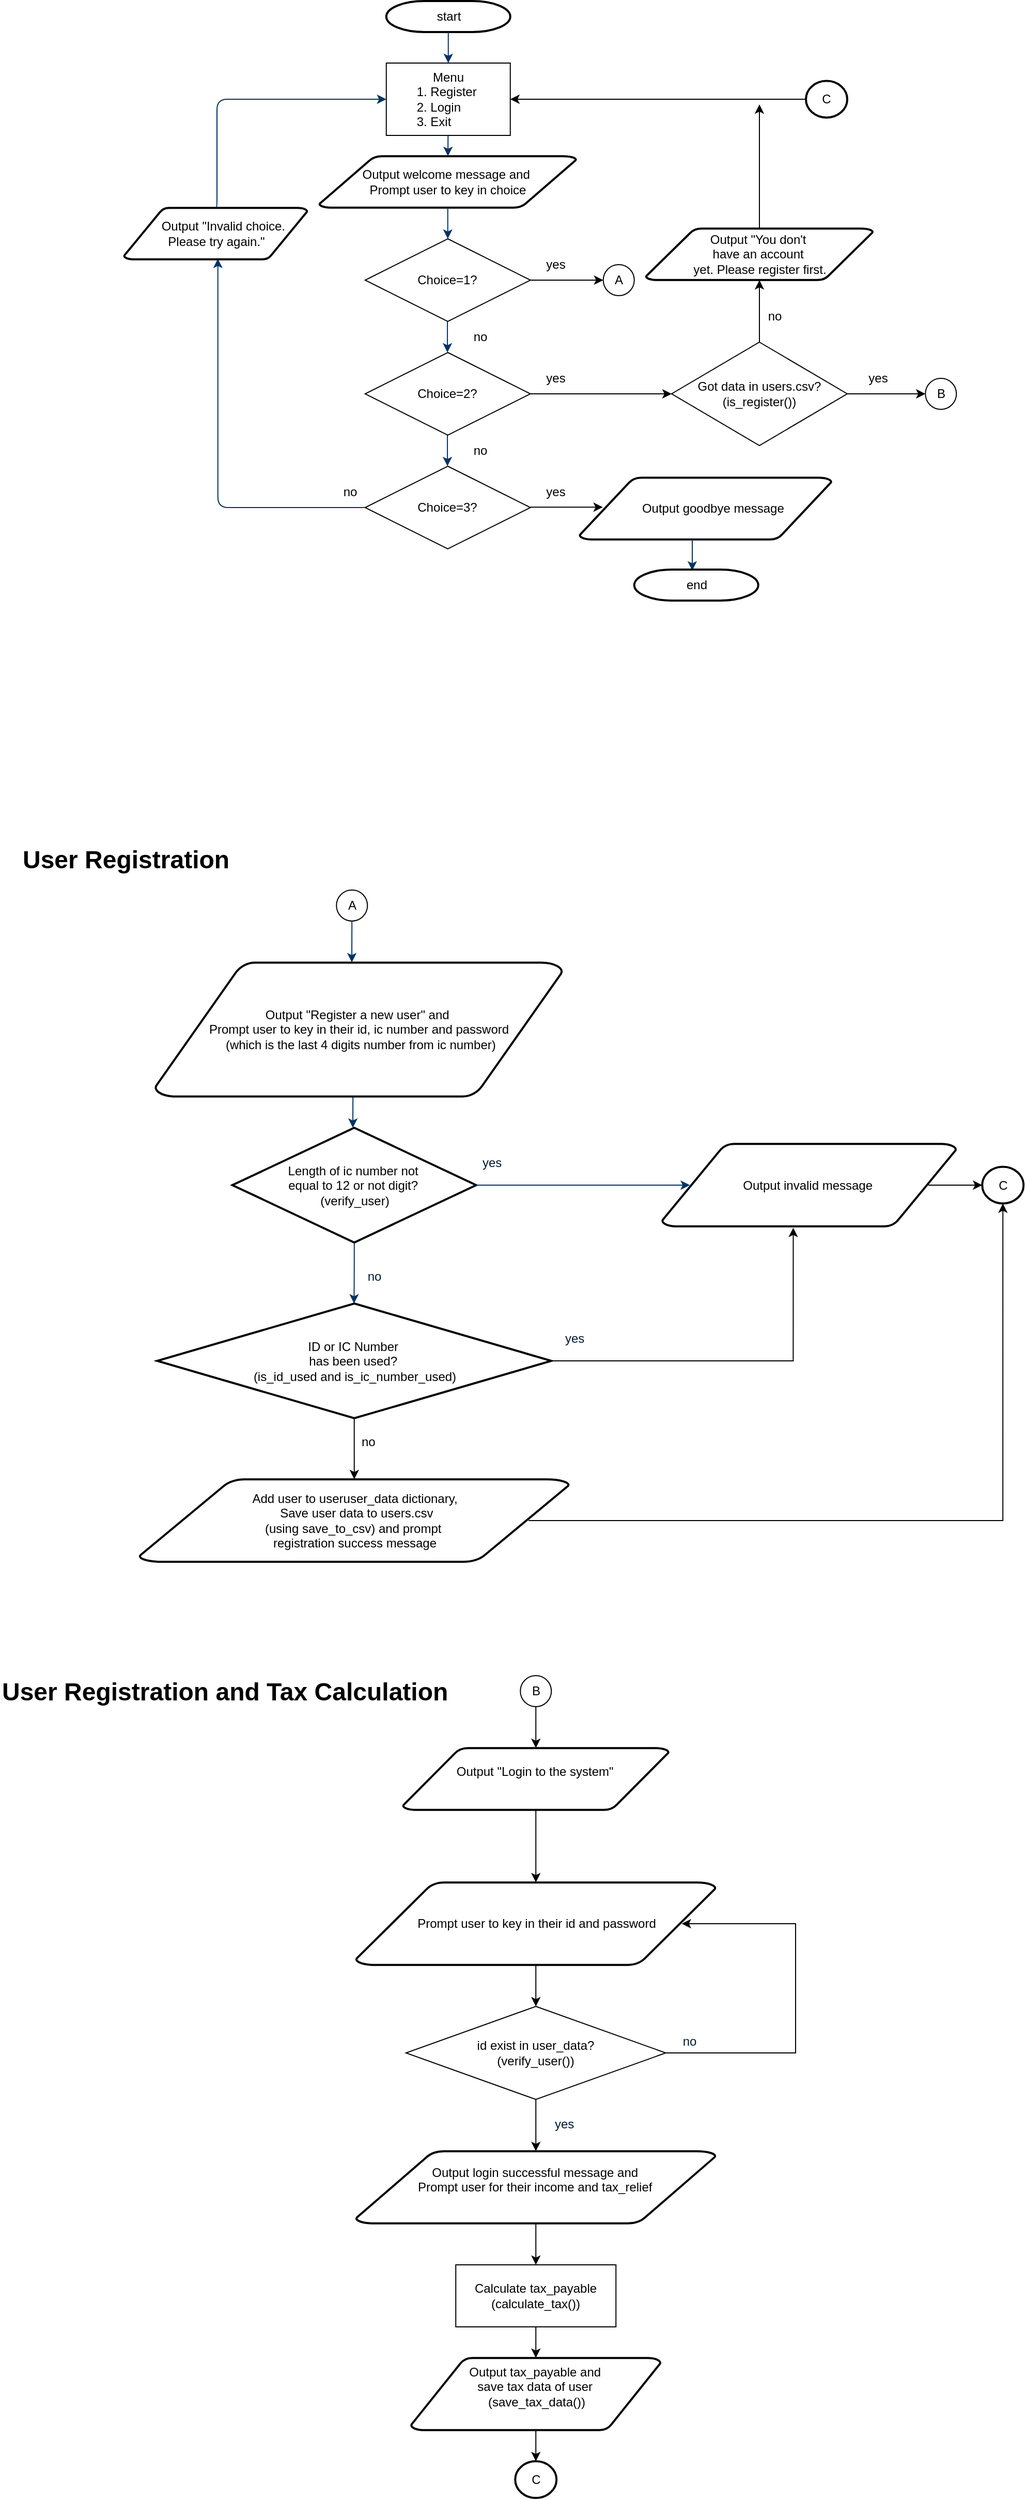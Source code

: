 <mxfile version="24.5.2" type="github">
  <diagram id="6a731a19-8d31-9384-78a2-239565b7b9f0" name="Page-1">
    <mxGraphModel dx="1105" dy="558" grid="1" gridSize="10" guides="1" tooltips="1" connect="1" arrows="1" fold="1" page="1" pageScale="1" pageWidth="1169" pageHeight="827" background="none" math="0" shadow="0">
      <root>
        <mxCell id="0" />
        <mxCell id="1" parent="0" />
        <mxCell id="2" value="start" style="shape=mxgraph.flowchart.terminator;strokeWidth=2;gradientColor=none;gradientDirection=north;fontStyle=0;html=1;" parent="1" vertex="1">
          <mxGeometry x="403.87" y="60" width="120" height="30" as="geometry" />
        </mxCell>
        <mxCell id="3" value="Output welcome message and&amp;nbsp;&lt;div&gt;Prompt user to key in choice&lt;/div&gt;" style="shape=mxgraph.flowchart.data;strokeWidth=2;gradientColor=none;gradientDirection=north;fontStyle=0;html=1;" parent="1" vertex="1">
          <mxGeometry x="338.87" y="210" width="249" height="50" as="geometry" />
        </mxCell>
        <mxCell id="5" value="&amp;nbsp; &amp;nbsp; Output goodbye message" style="shape=mxgraph.flowchart.data;strokeWidth=2;gradientColor=none;gradientDirection=north;fontStyle=0;html=1;" parent="1" vertex="1">
          <mxGeometry x="590.81" y="521" width="244.13" height="60" as="geometry" />
        </mxCell>
        <mxCell id="7" style="fontStyle=1;strokeColor=#003366;strokeWidth=1;html=1;" parent="1" source="pUNhMT0Biq_8a-LcoQYF-55" target="3" edge="1">
          <mxGeometry relative="1" as="geometry" />
        </mxCell>
        <mxCell id="8" style="fontStyle=1;strokeColor=#003366;strokeWidth=1;html=1;entryX=0.5;entryY=0;entryDx=0;entryDy=0;" parent="1" source="3" target="pUNhMT0Biq_8a-LcoQYF-57" edge="1">
          <mxGeometry relative="1" as="geometry" />
        </mxCell>
        <mxCell id="12" value="" style="edgeStyle=elbowEdgeStyle;elbow=horizontal;fontColor=#001933;fontStyle=1;strokeColor=#003366;strokeWidth=1;html=1;entryX=0;entryY=0.5;entryDx=0;entryDy=0;exitX=0.5;exitY=0;exitDx=0;exitDy=0;exitPerimeter=0;" parent="1" source="pUNhMT0Biq_8a-LcoQYF-81" target="pUNhMT0Biq_8a-LcoQYF-55" edge="1">
          <mxGeometry width="100" height="100" as="geometry">
            <mxPoint x="245.12" y="260" as="sourcePoint" />
            <mxPoint x="462.87" y="620" as="targetPoint" />
            <Array as="points">
              <mxPoint x="240" y="200" />
            </Array>
          </mxGeometry>
        </mxCell>
        <mxCell id="25" value="" style="edgeStyle=elbowEdgeStyle;elbow=horizontal;fontStyle=1;strokeColor=#003366;strokeWidth=1;html=1;" parent="1" edge="1">
          <mxGeometry width="100" height="100" as="geometry">
            <mxPoint x="370.63" y="940" as="sourcePoint" />
            <mxPoint x="370.63" y="990" as="targetPoint" />
          </mxGeometry>
        </mxCell>
        <mxCell id="28" value="Length of ic number not&amp;nbsp;&lt;div&gt;equal to 12 or not digit?&amp;nbsp;&lt;br&gt;&lt;div&gt;(verify_user)&lt;/div&gt;&lt;/div&gt;" style="shape=mxgraph.flowchart.decision;strokeWidth=2;gradientColor=none;gradientDirection=north;fontStyle=0;html=1;" parent="1" vertex="1">
          <mxGeometry x="254.88" y="1150" width="236" height="111" as="geometry" />
        </mxCell>
        <mxCell id="30" value="" style="edgeStyle=elbowEdgeStyle;elbow=horizontal;exitX=0.5;exitY=1;exitPerimeter=0;fontStyle=1;strokeColor=#003366;strokeWidth=1;html=1;" parent="1" target="28" edge="1">
          <mxGeometry width="100" height="100" as="geometry">
            <mxPoint x="371.63" y="1109.5" as="sourcePoint" />
            <mxPoint x="150.63" y="-49" as="targetPoint" />
          </mxGeometry>
        </mxCell>
        <mxCell id="33" value="" style="edgeStyle=elbowEdgeStyle;elbow=vertical;exitX=1;exitY=0.5;exitPerimeter=0;fontStyle=1;strokeColor=#003366;strokeWidth=1;html=1;exitDx=0;exitDy=0;entryX=0.095;entryY=0.5;entryDx=0;entryDy=0;entryPerimeter=0;" parent="1" source="28" target="pUNhMT0Biq_8a-LcoQYF-92" edge="1">
          <mxGeometry width="100" height="100" as="geometry">
            <mxPoint x="50.63" y="51" as="sourcePoint" />
            <mxPoint x="570.63" y="1205" as="targetPoint" />
            <Array as="points" />
          </mxGeometry>
        </mxCell>
        <mxCell id="35" value="" style="edgeStyle=elbowEdgeStyle;elbow=vertical;exitX=0.5;exitY=1;exitPerimeter=0;fontColor=#001933;fontStyle=1;strokeColor=#003366;strokeWidth=1;html=1;" parent="1" source="28" edge="1">
          <mxGeometry width="100" height="100" as="geometry">
            <mxPoint x="50.63" y="51" as="sourcePoint" />
            <mxPoint x="372.63" y="1320" as="targetPoint" />
          </mxGeometry>
        </mxCell>
        <mxCell id="pUNhMT0Biq_8a-LcoQYF-108" value="" style="edgeStyle=orthogonalEdgeStyle;rounded=0;orthogonalLoop=1;jettySize=auto;html=1;exitX=0.905;exitY=0.5;exitDx=0;exitDy=0;exitPerimeter=0;entryX=0.5;entryY=1;entryDx=0;entryDy=0;" edge="1" parent="1" source="38" target="pUNhMT0Biq_8a-LcoQYF-96">
          <mxGeometry relative="1" as="geometry">
            <mxPoint x="720.135" y="1530" as="targetPoint" />
          </mxGeometry>
        </mxCell>
        <mxCell id="38" value="Add user to useruser_data dictionary,&lt;div&gt;&amp;nbsp;Save user data to users.csv&lt;div&gt;(using save_to_csv) and prompt&amp;nbsp;&lt;/div&gt;&lt;div&gt;registration success message&lt;/div&gt;&lt;/div&gt;" style="shape=mxgraph.flowchart.data;strokeWidth=2;gradientColor=none;gradientDirection=north;fontStyle=0;html=1;" parent="1" vertex="1">
          <mxGeometry x="164.63" y="1490" width="416.51" height="80" as="geometry" />
        </mxCell>
        <mxCell id="46" value="no" style="text;fontStyle=0;html=1;strokeColor=none;gradientColor=none;fillColor=none;strokeWidth=2;" parent="1" vertex="1">
          <mxGeometry x="431.13" y="1044.25" width="40" height="26" as="geometry" />
        </mxCell>
        <mxCell id="47" value="yes" style="text;fontColor=#001933;fontStyle=0;html=1;strokeColor=none;gradientColor=none;fillColor=none;strokeWidth=2;" parent="1" vertex="1">
          <mxGeometry x="494.5" y="1170" width="40" height="26" as="geometry" />
        </mxCell>
        <mxCell id="48" value="no" style="text;fontColor=#001933;fontStyle=0;html=1;strokeColor=none;gradientColor=none;fillColor=none;strokeWidth=2;align=center;" parent="1" vertex="1">
          <mxGeometry x="371.63" y="1280" width="40" height="26" as="geometry" />
        </mxCell>
        <mxCell id="55" value="no" style="text;fontStyle=0;html=1;strokeColor=none;gradientColor=none;fillColor=none;strokeWidth=2;" parent="1" vertex="1">
          <mxGeometry x="378.13" y="1440" width="40" height="26" as="geometry" />
        </mxCell>
        <mxCell id="pUNhMT0Biq_8a-LcoQYF-56" value="" style="fontStyle=1;strokeColor=#003366;strokeWidth=1;html=1;" edge="1" parent="1" source="2" target="pUNhMT0Biq_8a-LcoQYF-55">
          <mxGeometry relative="1" as="geometry">
            <mxPoint x="463.87" y="90" as="sourcePoint" />
            <mxPoint x="463.87" y="130" as="targetPoint" />
          </mxGeometry>
        </mxCell>
        <mxCell id="pUNhMT0Biq_8a-LcoQYF-55" value="Menu&lt;div&gt;1. Register&amp;nbsp;&lt;/div&gt;&lt;div style=&quot;text-align: left;&quot;&gt;2. Login&lt;/div&gt;&lt;div style=&quot;text-align: left;&quot;&gt;3. Exit&lt;/div&gt;" style="rounded=0;whiteSpace=wrap;html=1;align=center;" vertex="1" parent="1">
          <mxGeometry x="403.87" y="120" width="120" height="70" as="geometry" />
        </mxCell>
        <mxCell id="pUNhMT0Biq_8a-LcoQYF-58" value="" style="edgeStyle=orthogonalEdgeStyle;rounded=0;orthogonalLoop=1;jettySize=auto;html=1;" edge="1" parent="1" source="pUNhMT0Biq_8a-LcoQYF-57" target="pUNhMT0Biq_8a-LcoQYF-59">
          <mxGeometry relative="1" as="geometry">
            <mxPoint x="613.87" y="330.483" as="targetPoint" />
          </mxGeometry>
        </mxCell>
        <mxCell id="pUNhMT0Biq_8a-LcoQYF-57" value="Choice=1?" style="rhombus;whiteSpace=wrap;html=1;" vertex="1" parent="1">
          <mxGeometry x="383.37" y="290" width="160" height="80" as="geometry" />
        </mxCell>
        <mxCell id="pUNhMT0Biq_8a-LcoQYF-59" value="A" style="ellipse;whiteSpace=wrap;html=1;aspect=fixed;" vertex="1" parent="1">
          <mxGeometry x="613.87" y="315" width="30" height="30" as="geometry" />
        </mxCell>
        <mxCell id="pUNhMT0Biq_8a-LcoQYF-61" value="yes" style="text;html=1;align=center;verticalAlign=middle;whiteSpace=wrap;rounded=0;" vertex="1" parent="1">
          <mxGeometry x="537.87" y="300" width="60" height="30" as="geometry" />
        </mxCell>
        <mxCell id="pUNhMT0Biq_8a-LcoQYF-62" value="no" style="text;html=1;align=center;verticalAlign=middle;whiteSpace=wrap;rounded=0;" vertex="1" parent="1">
          <mxGeometry x="464.87" y="370" width="60" height="30" as="geometry" />
        </mxCell>
        <mxCell id="pUNhMT0Biq_8a-LcoQYF-63" style="fontStyle=1;strokeColor=#003366;strokeWidth=1;html=1;entryX=0.5;entryY=0;entryDx=0;entryDy=0;" edge="1" parent="1">
          <mxGeometry relative="1" as="geometry">
            <mxPoint x="463.03" y="370" as="sourcePoint" />
            <mxPoint x="463.03" y="400" as="targetPoint" />
          </mxGeometry>
        </mxCell>
        <mxCell id="pUNhMT0Biq_8a-LcoQYF-64" value="" style="edgeStyle=orthogonalEdgeStyle;rounded=0;orthogonalLoop=1;jettySize=auto;html=1;entryX=0;entryY=0.5;entryDx=0;entryDy=0;exitX=0;exitY=1;exitDx=0;exitDy=0;" edge="1" parent="1" target="pUNhMT0Biq_8a-LcoQYF-115" source="pUNhMT0Biq_8a-LcoQYF-66">
          <mxGeometry relative="1" as="geometry">
            <mxPoint x="543.87" y="440" as="sourcePoint" />
            <mxPoint x="613.87" y="440.483" as="targetPoint" />
            <Array as="points">
              <mxPoint x="580" y="440" />
              <mxPoint x="580" y="440" />
            </Array>
          </mxGeometry>
        </mxCell>
        <mxCell id="pUNhMT0Biq_8a-LcoQYF-65" value="B" style="ellipse;whiteSpace=wrap;html=1;aspect=fixed;" vertex="1" parent="1">
          <mxGeometry x="925.63" y="425" width="30" height="30" as="geometry" />
        </mxCell>
        <mxCell id="pUNhMT0Biq_8a-LcoQYF-66" value="yes" style="text;html=1;align=center;verticalAlign=middle;whiteSpace=wrap;rounded=0;" vertex="1" parent="1">
          <mxGeometry x="537.87" y="410" width="60" height="30" as="geometry" />
        </mxCell>
        <mxCell id="pUNhMT0Biq_8a-LcoQYF-67" value="no" style="text;html=1;align=center;verticalAlign=middle;whiteSpace=wrap;rounded=0;" vertex="1" parent="1">
          <mxGeometry x="464.87" y="480" width="60" height="30" as="geometry" />
        </mxCell>
        <mxCell id="pUNhMT0Biq_8a-LcoQYF-68" style="fontStyle=1;strokeColor=#003366;strokeWidth=1;html=1;entryX=0.5;entryY=0;entryDx=0;entryDy=0;" edge="1" parent="1">
          <mxGeometry relative="1" as="geometry">
            <mxPoint x="463.03" y="480" as="sourcePoint" />
            <mxPoint x="463.03" y="510" as="targetPoint" />
          </mxGeometry>
        </mxCell>
        <mxCell id="pUNhMT0Biq_8a-LcoQYF-69" value="Choice=2?" style="rhombus;whiteSpace=wrap;html=1;" vertex="1" parent="1">
          <mxGeometry x="383.37" y="400" width="160" height="80" as="geometry" />
        </mxCell>
        <mxCell id="pUNhMT0Biq_8a-LcoQYF-70" value="Choice=3?" style="rhombus;whiteSpace=wrap;html=1;" vertex="1" parent="1">
          <mxGeometry x="383.37" y="510" width="160" height="80" as="geometry" />
        </mxCell>
        <mxCell id="pUNhMT0Biq_8a-LcoQYF-71" value="" style="edgeStyle=orthogonalEdgeStyle;rounded=0;orthogonalLoop=1;jettySize=auto;html=1;" edge="1" parent="1">
          <mxGeometry relative="1" as="geometry">
            <mxPoint x="543.37" y="549.66" as="sourcePoint" />
            <mxPoint x="613.37" y="549.66" as="targetPoint" />
          </mxGeometry>
        </mxCell>
        <mxCell id="pUNhMT0Biq_8a-LcoQYF-74" value="yes" style="text;html=1;align=center;verticalAlign=middle;whiteSpace=wrap;rounded=0;" vertex="1" parent="1">
          <mxGeometry x="537.87" y="520" width="60" height="30" as="geometry" />
        </mxCell>
        <mxCell id="pUNhMT0Biq_8a-LcoQYF-76" value="no" style="text;html=1;align=center;verticalAlign=middle;whiteSpace=wrap;rounded=0;" vertex="1" parent="1">
          <mxGeometry x="338.87" y="520" width="60" height="30" as="geometry" />
        </mxCell>
        <mxCell id="pUNhMT0Biq_8a-LcoQYF-79" style="fontStyle=1;strokeColor=#003366;strokeWidth=1;html=1;entryX=0.5;entryY=0;entryDx=0;entryDy=0;" edge="1" parent="1">
          <mxGeometry relative="1" as="geometry">
            <mxPoint x="700" y="581" as="sourcePoint" />
            <mxPoint x="700" y="611" as="targetPoint" />
          </mxGeometry>
        </mxCell>
        <mxCell id="pUNhMT0Biq_8a-LcoQYF-80" value="end" style="shape=mxgraph.flowchart.terminator;strokeWidth=2;gradientColor=none;gradientDirection=north;fontStyle=0;html=1;" vertex="1" parent="1">
          <mxGeometry x="643.87" y="610" width="120" height="30" as="geometry" />
        </mxCell>
        <mxCell id="pUNhMT0Biq_8a-LcoQYF-82" value="" style="edgeStyle=elbowEdgeStyle;elbow=horizontal;fontColor=#001933;fontStyle=1;strokeColor=#003366;strokeWidth=1;html=1;exitX=0;exitY=0.5;exitDx=0;exitDy=0;entryX=0.474;entryY=0.986;entryDx=0;entryDy=0;entryPerimeter=0;" edge="1" parent="1" source="pUNhMT0Biq_8a-LcoQYF-70">
          <mxGeometry width="100" height="100" as="geometry">
            <mxPoint x="383.87" y="550" as="sourcePoint" />
            <mxPoint x="240.505" y="309.3" as="targetPoint" />
            <Array as="points">
              <mxPoint x="240.87" y="470" />
            </Array>
          </mxGeometry>
        </mxCell>
        <mxCell id="pUNhMT0Biq_8a-LcoQYF-81" value="&amp;nbsp; &amp;nbsp; &amp;nbsp;Output &quot;Invalid choice.&amp;nbsp;&lt;div&gt;Please try again.&quot;&lt;/div&gt;" style="shape=mxgraph.flowchart.data;strokeWidth=2;gradientColor=none;gradientDirection=north;fontStyle=0;html=1;" vertex="1" parent="1">
          <mxGeometry x="150" y="260" width="177.5" height="50" as="geometry" />
        </mxCell>
        <mxCell id="pUNhMT0Biq_8a-LcoQYF-83" value="A" style="ellipse;whiteSpace=wrap;html=1;aspect=fixed;" vertex="1" parent="1">
          <mxGeometry x="355.63" y="920" width="30" height="30" as="geometry" />
        </mxCell>
        <mxCell id="pUNhMT0Biq_8a-LcoQYF-84" value="&lt;h1 style=&quot;margin-top: 0px;&quot;&gt;User Registration&lt;/h1&gt;&lt;p&gt;&lt;br&gt;&lt;/p&gt;" style="text;html=1;whiteSpace=wrap;overflow=hidden;rounded=0;" vertex="1" parent="1">
          <mxGeometry x="50" y="870" width="210" height="40" as="geometry" />
        </mxCell>
        <mxCell id="pUNhMT0Biq_8a-LcoQYF-85" value="Output &quot;Register a new user&quot; and&amp;nbsp;&lt;div&gt;Prompt user to key in their id, ic number and password&lt;/div&gt;&lt;div&gt;&amp;nbsp;(which is the last 4 digits number from ic number)&lt;/div&gt;" style="shape=mxgraph.flowchart.data;strokeWidth=2;gradientColor=none;gradientDirection=north;fontStyle=0;html=1;" vertex="1" parent="1">
          <mxGeometry x="180" y="990" width="394.5" height="130" as="geometry" />
        </mxCell>
        <mxCell id="pUNhMT0Biq_8a-LcoQYF-102" value="" style="edgeStyle=orthogonalEdgeStyle;rounded=0;orthogonalLoop=1;jettySize=auto;html=1;exitX=0.905;exitY=0.5;exitDx=0;exitDy=0;exitPerimeter=0;" edge="1" parent="1" source="pUNhMT0Biq_8a-LcoQYF-92" target="pUNhMT0Biq_8a-LcoQYF-96">
          <mxGeometry relative="1" as="geometry" />
        </mxCell>
        <mxCell id="pUNhMT0Biq_8a-LcoQYF-92" value="Output invalid message&amp;nbsp;" style="shape=mxgraph.flowchart.data;strokeWidth=2;gradientColor=none;gradientDirection=north;fontStyle=0;html=1;" vertex="1" parent="1">
          <mxGeometry x="670.63" y="1165.5" width="285" height="80" as="geometry" />
        </mxCell>
        <mxCell id="pUNhMT0Biq_8a-LcoQYF-103" value="" style="edgeStyle=orthogonalEdgeStyle;rounded=0;orthogonalLoop=1;jettySize=auto;html=1;entryX=0.446;entryY=1.015;entryDx=0;entryDy=0;entryPerimeter=0;" edge="1" parent="1" source="pUNhMT0Biq_8a-LcoQYF-93" target="pUNhMT0Biq_8a-LcoQYF-92">
          <mxGeometry relative="1" as="geometry" />
        </mxCell>
        <mxCell id="pUNhMT0Biq_8a-LcoQYF-104" value="" style="edgeStyle=orthogonalEdgeStyle;rounded=0;orthogonalLoop=1;jettySize=auto;html=1;entryX=0.5;entryY=0;entryDx=0;entryDy=0;entryPerimeter=0;" edge="1" parent="1" source="pUNhMT0Biq_8a-LcoQYF-93" target="38">
          <mxGeometry relative="1" as="geometry" />
        </mxCell>
        <mxCell id="pUNhMT0Biq_8a-LcoQYF-93" value="ID or IC Number&amp;nbsp;&lt;div&gt;has been used?&amp;nbsp;&lt;/div&gt;&lt;div&gt;(is_id_used and is_ic_number_used)&lt;/div&gt;" style="shape=mxgraph.flowchart.decision;strokeWidth=2;gradientColor=none;gradientDirection=north;fontStyle=0;html=1;" vertex="1" parent="1">
          <mxGeometry x="182.13" y="1320" width="381.5" height="111" as="geometry" />
        </mxCell>
        <mxCell id="pUNhMT0Biq_8a-LcoQYF-96" value="C" style="ellipse;whiteSpace=wrap;html=1;strokeWidth=2;gradientColor=none;gradientDirection=north;fontStyle=0;" vertex="1" parent="1">
          <mxGeometry x="980.63" y="1187.75" width="40" height="35.5" as="geometry" />
        </mxCell>
        <mxCell id="pUNhMT0Biq_8a-LcoQYF-99" value="" style="edgeStyle=orthogonalEdgeStyle;rounded=0;orthogonalLoop=1;jettySize=auto;html=1;" edge="1" parent="1" source="pUNhMT0Biq_8a-LcoQYF-98" target="pUNhMT0Biq_8a-LcoQYF-55">
          <mxGeometry relative="1" as="geometry" />
        </mxCell>
        <mxCell id="pUNhMT0Biq_8a-LcoQYF-98" value="C" style="ellipse;whiteSpace=wrap;html=1;strokeWidth=2;gradientColor=none;gradientDirection=north;fontStyle=0;" vertex="1" parent="1">
          <mxGeometry x="810" y="137.25" width="40" height="35.5" as="geometry" />
        </mxCell>
        <mxCell id="pUNhMT0Biq_8a-LcoQYF-100" value="yes" style="text;fontColor=#001933;fontStyle=0;html=1;strokeColor=none;gradientColor=none;fillColor=none;strokeWidth=2;" vertex="1" parent="1">
          <mxGeometry x="574.5" y="1340" width="40" height="30" as="geometry" />
        </mxCell>
        <mxCell id="pUNhMT0Biq_8a-LcoQYF-110" value="B" style="ellipse;whiteSpace=wrap;html=1;aspect=fixed;" vertex="1" parent="1">
          <mxGeometry x="533.62" y="1680" width="30" height="30" as="geometry" />
        </mxCell>
        <mxCell id="pUNhMT0Biq_8a-LcoQYF-112" value="" style="endArrow=classic;html=1;rounded=0;exitX=0.5;exitY=1;exitDx=0;exitDy=0;entryX=0.5;entryY=0;entryDx=0;entryDy=0;entryPerimeter=0;" edge="1" parent="1" source="pUNhMT0Biq_8a-LcoQYF-110" target="pUNhMT0Biq_8a-LcoQYF-126">
          <mxGeometry width="50" height="50" relative="1" as="geometry">
            <mxPoint x="530" y="2110" as="sourcePoint" />
            <mxPoint x="550" y="1880" as="targetPoint" />
          </mxGeometry>
        </mxCell>
        <mxCell id="pUNhMT0Biq_8a-LcoQYF-113" value="&amp;nbsp;&lt;div&gt;Prompt user to key in their id and password&lt;/div&gt;&lt;div&gt;&lt;br&gt;&lt;/div&gt;" style="shape=mxgraph.flowchart.data;strokeWidth=2;gradientColor=none;gradientDirection=north;fontStyle=0;html=1;" vertex="1" parent="1">
          <mxGeometry x="374.31" y="1880" width="348.62" height="80" as="geometry" />
        </mxCell>
        <mxCell id="pUNhMT0Biq_8a-LcoQYF-115" value="Got data in users.csv? (is_register())" style="rhombus;whiteSpace=wrap;html=1;" vertex="1" parent="1">
          <mxGeometry x="680" y="390" width="170" height="100" as="geometry" />
        </mxCell>
        <mxCell id="pUNhMT0Biq_8a-LcoQYF-116" value="" style="endArrow=classic;html=1;rounded=0;entryX=0;entryY=0.5;entryDx=0;entryDy=0;exitX=1;exitY=0.5;exitDx=0;exitDy=0;" edge="1" parent="1" source="pUNhMT0Biq_8a-LcoQYF-115" target="pUNhMT0Biq_8a-LcoQYF-65">
          <mxGeometry width="50" height="50" relative="1" as="geometry">
            <mxPoint x="520" y="450" as="sourcePoint" />
            <mxPoint x="570" y="400" as="targetPoint" />
          </mxGeometry>
        </mxCell>
        <mxCell id="pUNhMT0Biq_8a-LcoQYF-117" value="yes" style="text;html=1;align=center;verticalAlign=middle;whiteSpace=wrap;rounded=0;" vertex="1" parent="1">
          <mxGeometry x="850" y="410" width="60" height="30" as="geometry" />
        </mxCell>
        <mxCell id="pUNhMT0Biq_8a-LcoQYF-119" value="Output &quot;You don&#39;t&amp;nbsp;&lt;div&gt;have an account&amp;nbsp;&lt;div&gt;yet. Please register first.&lt;/div&gt;&lt;/div&gt;" style="shape=mxgraph.flowchart.data;strokeWidth=2;gradientColor=none;gradientDirection=north;fontStyle=0;html=1;" vertex="1" parent="1">
          <mxGeometry x="655" y="280" width="220" height="50" as="geometry" />
        </mxCell>
        <mxCell id="pUNhMT0Biq_8a-LcoQYF-120" value="" style="endArrow=classic;html=1;rounded=0;entryX=0.5;entryY=1;entryDx=0;entryDy=0;entryPerimeter=0;exitX=0.5;exitY=0;exitDx=0;exitDy=0;" edge="1" parent="1" source="pUNhMT0Biq_8a-LcoQYF-115" target="pUNhMT0Biq_8a-LcoQYF-119">
          <mxGeometry width="50" height="50" relative="1" as="geometry">
            <mxPoint x="530" y="350" as="sourcePoint" />
            <mxPoint x="570" y="300" as="targetPoint" />
          </mxGeometry>
        </mxCell>
        <mxCell id="pUNhMT0Biq_8a-LcoQYF-121" value="no" style="text;html=1;align=center;verticalAlign=middle;whiteSpace=wrap;rounded=0;" vertex="1" parent="1">
          <mxGeometry x="750" y="350" width="60" height="30" as="geometry" />
        </mxCell>
        <mxCell id="pUNhMT0Biq_8a-LcoQYF-122" value="" style="endArrow=classic;html=1;rounded=0;exitX=0.5;exitY=0;exitDx=0;exitDy=0;exitPerimeter=0;" edge="1" parent="1" source="pUNhMT0Biq_8a-LcoQYF-119">
          <mxGeometry width="50" height="50" relative="1" as="geometry">
            <mxPoint x="520" y="350" as="sourcePoint" />
            <mxPoint x="765" y="160" as="targetPoint" />
          </mxGeometry>
        </mxCell>
        <mxCell id="pUNhMT0Biq_8a-LcoQYF-123" value="id exist in user_data?&lt;div&gt;(verify_user())&lt;/div&gt;" style="rhombus;whiteSpace=wrap;html=1;" vertex="1" parent="1">
          <mxGeometry x="422.94" y="2000" width="251.37" height="90" as="geometry" />
        </mxCell>
        <mxCell id="pUNhMT0Biq_8a-LcoQYF-124" value="" style="endArrow=classic;html=1;rounded=0;entryX=0.5;entryY=0;entryDx=0;entryDy=0;exitX=0.5;exitY=1;exitDx=0;exitDy=0;exitPerimeter=0;" edge="1" parent="1" source="pUNhMT0Biq_8a-LcoQYF-113" target="pUNhMT0Biq_8a-LcoQYF-123">
          <mxGeometry width="50" height="50" relative="1" as="geometry">
            <mxPoint x="520" y="2030" as="sourcePoint" />
            <mxPoint x="570" y="1980" as="targetPoint" />
          </mxGeometry>
        </mxCell>
        <mxCell id="pUNhMT0Biq_8a-LcoQYF-125" value="no" style="text;fontColor=#001933;fontStyle=0;html=1;strokeColor=none;gradientColor=none;fillColor=none;strokeWidth=2;align=center;" vertex="1" parent="1">
          <mxGeometry x="677.44" y="2020" width="40" height="26" as="geometry" />
        </mxCell>
        <mxCell id="pUNhMT0Biq_8a-LcoQYF-126" value="Output &quot;Login to the system&quot;&amp;nbsp;&lt;div&gt;&lt;br&gt;&lt;/div&gt;" style="shape=mxgraph.flowchart.data;strokeWidth=2;gradientColor=none;gradientDirection=north;fontStyle=0;html=1;" vertex="1" parent="1">
          <mxGeometry x="419.82" y="1750" width="257.62" height="60" as="geometry" />
        </mxCell>
        <mxCell id="pUNhMT0Biq_8a-LcoQYF-127" value="" style="endArrow=classic;html=1;rounded=0;entryX=0.5;entryY=0;entryDx=0;entryDy=0;entryPerimeter=0;exitX=0.5;exitY=1;exitDx=0;exitDy=0;exitPerimeter=0;" edge="1" parent="1" source="pUNhMT0Biq_8a-LcoQYF-126" target="pUNhMT0Biq_8a-LcoQYF-113">
          <mxGeometry width="50" height="50" relative="1" as="geometry">
            <mxPoint x="520" y="1920" as="sourcePoint" />
            <mxPoint x="570" y="1870" as="targetPoint" />
          </mxGeometry>
        </mxCell>
        <mxCell id="pUNhMT0Biq_8a-LcoQYF-128" value="" style="endArrow=classic;html=1;rounded=0;entryX=0.905;entryY=0.5;entryDx=0;entryDy=0;entryPerimeter=0;exitX=1;exitY=0.5;exitDx=0;exitDy=0;" edge="1" parent="1" source="pUNhMT0Biq_8a-LcoQYF-123" target="pUNhMT0Biq_8a-LcoQYF-113">
          <mxGeometry width="50" height="50" relative="1" as="geometry">
            <mxPoint x="520" y="1920" as="sourcePoint" />
            <mxPoint x="570" y="1870" as="targetPoint" />
            <Array as="points">
              <mxPoint x="800" y="2045" />
              <mxPoint x="800" y="1920" />
            </Array>
          </mxGeometry>
        </mxCell>
        <mxCell id="pUNhMT0Biq_8a-LcoQYF-129" value="yes" style="text;fontColor=#001933;fontStyle=0;html=1;strokeColor=none;gradientColor=none;fillColor=none;strokeWidth=2;" vertex="1" parent="1">
          <mxGeometry x="565" y="2100" width="40" height="30" as="geometry" />
        </mxCell>
        <mxCell id="pUNhMT0Biq_8a-LcoQYF-130" value="&lt;div&gt;Output login successful message and&amp;nbsp;&lt;/div&gt;&lt;div&gt;Prompt user for their income and tax_relief&amp;nbsp;&lt;/div&gt;&lt;div&gt;&lt;br&gt;&lt;/div&gt;" style="shape=mxgraph.flowchart.data;strokeWidth=2;gradientColor=none;gradientDirection=north;fontStyle=0;html=1;" vertex="1" parent="1">
          <mxGeometry x="374.31" y="2140" width="348.62" height="70" as="geometry" />
        </mxCell>
        <mxCell id="pUNhMT0Biq_8a-LcoQYF-131" value="Calculate tax_payable&lt;div&gt;(calculate_tax())&lt;/div&gt;" style="rounded=0;whiteSpace=wrap;html=1;" vertex="1" parent="1">
          <mxGeometry x="471.13" y="2250" width="155" height="60" as="geometry" />
        </mxCell>
        <mxCell id="pUNhMT0Biq_8a-LcoQYF-132" value="" style="endArrow=classic;html=1;rounded=0;entryX=0.5;entryY=0;entryDx=0;entryDy=0;entryPerimeter=0;exitX=0.5;exitY=1;exitDx=0;exitDy=0;" edge="1" parent="1" source="pUNhMT0Biq_8a-LcoQYF-123" target="pUNhMT0Biq_8a-LcoQYF-130">
          <mxGeometry width="50" height="50" relative="1" as="geometry">
            <mxPoint x="520" y="2190" as="sourcePoint" />
            <mxPoint x="570" y="2140" as="targetPoint" />
          </mxGeometry>
        </mxCell>
        <mxCell id="pUNhMT0Biq_8a-LcoQYF-133" value="" style="endArrow=classic;html=1;rounded=0;entryX=0.5;entryY=0;entryDx=0;entryDy=0;exitX=0.5;exitY=1;exitDx=0;exitDy=0;exitPerimeter=0;" edge="1" parent="1" source="pUNhMT0Biq_8a-LcoQYF-130" target="pUNhMT0Biq_8a-LcoQYF-131">
          <mxGeometry width="50" height="50" relative="1" as="geometry">
            <mxPoint x="520" y="2190" as="sourcePoint" />
            <mxPoint x="570" y="2140" as="targetPoint" />
          </mxGeometry>
        </mxCell>
        <mxCell id="pUNhMT0Biq_8a-LcoQYF-134" value="&lt;div&gt;Output tax_payable and&amp;nbsp;&lt;/div&gt;&lt;div&gt;save tax data of user&amp;nbsp;&lt;/div&gt;&lt;div&gt;(save_tax_data())&lt;/div&gt;&lt;div&gt;&lt;br&gt;&lt;/div&gt;" style="shape=mxgraph.flowchart.data;strokeWidth=2;gradientColor=none;gradientDirection=north;fontStyle=0;html=1;" vertex="1" parent="1">
          <mxGeometry x="427.68" y="2340" width="241.87" height="70" as="geometry" />
        </mxCell>
        <mxCell id="pUNhMT0Biq_8a-LcoQYF-136" value="" style="endArrow=classic;html=1;rounded=0;entryX=0.5;entryY=0;entryDx=0;entryDy=0;entryPerimeter=0;exitX=0.5;exitY=1;exitDx=0;exitDy=0;" edge="1" parent="1" source="pUNhMT0Biq_8a-LcoQYF-131" target="pUNhMT0Biq_8a-LcoQYF-134">
          <mxGeometry width="50" height="50" relative="1" as="geometry">
            <mxPoint x="520" y="2300" as="sourcePoint" />
            <mxPoint x="570" y="2250" as="targetPoint" />
          </mxGeometry>
        </mxCell>
        <mxCell id="pUNhMT0Biq_8a-LcoQYF-137" value="C" style="ellipse;whiteSpace=wrap;html=1;strokeWidth=2;gradientColor=none;gradientDirection=north;fontStyle=0;" vertex="1" parent="1">
          <mxGeometry x="528.62" y="2440" width="40" height="35.5" as="geometry" />
        </mxCell>
        <mxCell id="pUNhMT0Biq_8a-LcoQYF-138" value="" style="endArrow=classic;html=1;rounded=0;entryX=0.5;entryY=0;entryDx=0;entryDy=0;exitX=0.5;exitY=1;exitDx=0;exitDy=0;exitPerimeter=0;" edge="1" parent="1" source="pUNhMT0Biq_8a-LcoQYF-134" target="pUNhMT0Biq_8a-LcoQYF-137">
          <mxGeometry width="50" height="50" relative="1" as="geometry">
            <mxPoint x="540" y="2310" as="sourcePoint" />
            <mxPoint x="590" y="2260" as="targetPoint" />
          </mxGeometry>
        </mxCell>
        <mxCell id="pUNhMT0Biq_8a-LcoQYF-139" value="&lt;h1 style=&quot;margin-top: 0px;&quot;&gt;User Registration and Tax Calculation&lt;/h1&gt;&lt;p&gt;&lt;br&gt;&lt;/p&gt;" style="text;html=1;whiteSpace=wrap;overflow=hidden;rounded=0;" vertex="1" parent="1">
          <mxGeometry x="30" y="1675" width="460" height="40" as="geometry" />
        </mxCell>
      </root>
    </mxGraphModel>
  </diagram>
</mxfile>

